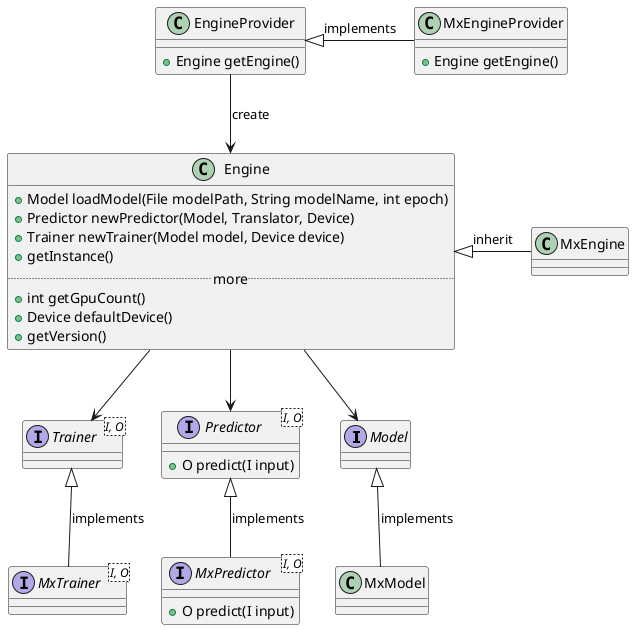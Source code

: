 @startuml
interface Model {
}

class MxModel {
}

class Engine {
    +Model loadModel(File modelPath, String modelName, int epoch)
    +Predictor newPredictor(Model, Translator, Device)
    +Trainer newTrainer(Model model, Device device)
    + getInstance()
	.. more ..
    +int getGpuCount()
    +Device defaultDevice()
    +getVersion()
}

class MxEngine {
}

class EngineProvider {
    +Engine getEngine()
}

class MxEngineProvider {
    +Engine getEngine()
}

interface Predictor<I, O> {
    +O predict(I input)
}

interface MxPredictor<I, O> {
    +O predict(I input)
}

interface Trainer<I, O> {
}

interface MxTrainer<I, O> {
}

MxModel -up-|> Model : implements
MxEngine -left-|> Engine : inherit
MxEngineProvider -left-|> EngineProvider : implements
MxPredictor -up-|> Predictor : implements
MxTrainer -up-|> Trainer : implements
EngineProvider --> Engine : create
Engine --> Model
Engine --> Predictor
Engine --> Trainer

@enduml
